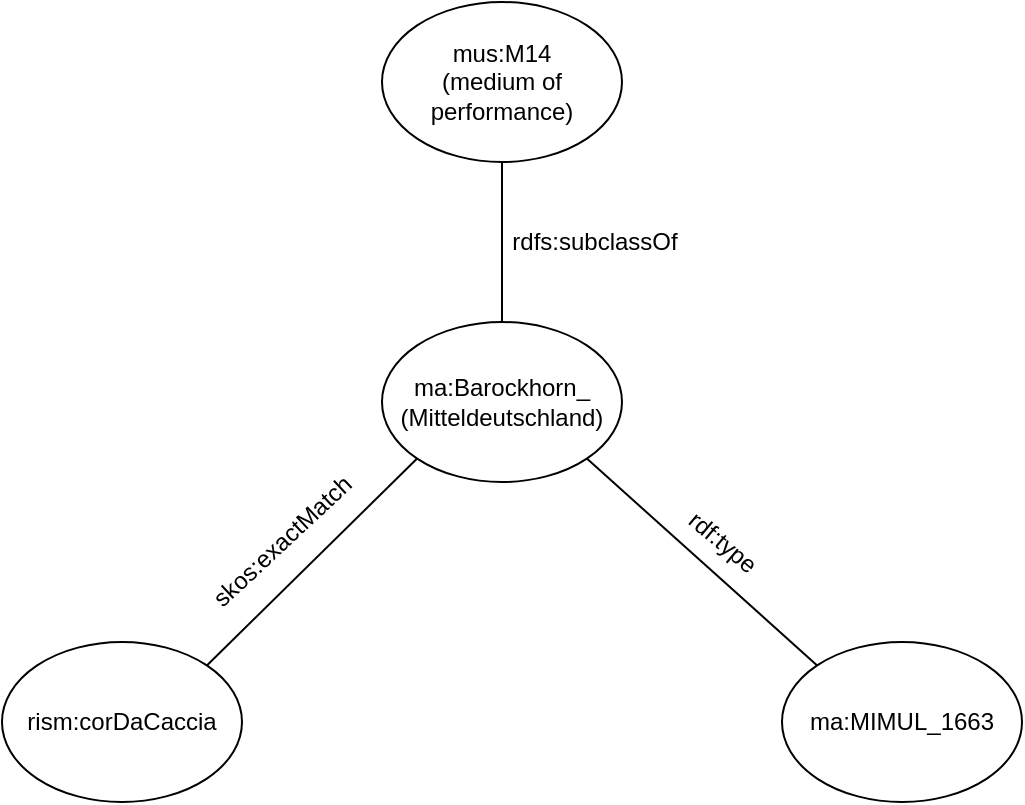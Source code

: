 <mxfile version="13.1.5"><diagram id="rZ2PwEW_QNEFfJLF4zQg" name="Page-1"><mxGraphModel dx="946" dy="628" grid="1" gridSize="10" guides="1" tooltips="1" connect="1" arrows="1" fold="1" page="1" pageScale="1" pageWidth="827" pageHeight="1169" math="0" shadow="0"><root><mxCell id="0"/><mxCell id="1" parent="0"/><mxCell id="ipnYYao-t9TJA6yGNGF8-28" style="edgeStyle=none;rounded=0;orthogonalLoop=1;jettySize=auto;html=1;exitX=1;exitY=0;exitDx=0;exitDy=0;entryX=0;entryY=1;entryDx=0;entryDy=0;endArrow=none;endFill=0;" parent="1" source="ipnYYao-t9TJA6yGNGF8-29" target="ipnYYao-t9TJA6yGNGF8-30" edge="1"><mxGeometry relative="1" as="geometry"/></mxCell><mxCell id="ipnYYao-t9TJA6yGNGF8-29" value="rism:corDaCaccia" style="ellipse;whiteSpace=wrap;html=1;strokeWidth=1;" parent="1" vertex="1"><mxGeometry x="370" y="600" width="120" height="80" as="geometry"/></mxCell><mxCell id="ipnYYao-t9TJA6yGNGF8-57" style="edgeStyle=none;rounded=0;orthogonalLoop=1;jettySize=auto;html=1;exitX=1;exitY=1;exitDx=0;exitDy=0;entryX=0;entryY=0;entryDx=0;entryDy=0;endArrow=none;endFill=0;" parent="1" source="ipnYYao-t9TJA6yGNGF8-30" target="_EseaCE7pfvpWXceeyWg-36" edge="1"><mxGeometry relative="1" as="geometry"/></mxCell><mxCell id="PtnVTLlMtXCtX-HDMITE-2" value="" style="edgeStyle=orthogonalEdgeStyle;rounded=0;orthogonalLoop=1;jettySize=auto;html=1;endArrow=none;endFill=0;" edge="1" parent="1" source="ipnYYao-t9TJA6yGNGF8-30" target="PtnVTLlMtXCtX-HDMITE-1"><mxGeometry relative="1" as="geometry"/></mxCell><mxCell id="ipnYYao-t9TJA6yGNGF8-30" value="ma:Barockhorn_&lt;br&gt;(Mitteldeutschland)" style="ellipse;whiteSpace=wrap;html=1;strokeWidth=1;" parent="1" vertex="1"><mxGeometry x="560" y="440" width="120" height="80" as="geometry"/></mxCell><mxCell id="PtnVTLlMtXCtX-HDMITE-1" value="mus:M14&lt;br&gt;(medium of performance)" style="ellipse;whiteSpace=wrap;html=1;strokeWidth=1;" vertex="1" parent="1"><mxGeometry x="560" y="280" width="120" height="80" as="geometry"/></mxCell><mxCell id="_EseaCE7pfvpWXceeyWg-1" value="skos:exactMatch" style="text;html=1;align=center;verticalAlign=middle;resizable=0;points=[];autosize=1;rotation=317;" parent="1" vertex="1"><mxGeometry x="460" y="540" width="100" height="20" as="geometry"/></mxCell><mxCell id="_EseaCE7pfvpWXceeyWg-2" value="rdf:type" style="text;html=1;align=center;verticalAlign=middle;resizable=0;points=[];autosize=1;rotation=40;" parent="1" vertex="1"><mxGeometry x="700" y="540" width="60" height="20" as="geometry"/></mxCell><mxCell id="_EseaCE7pfvpWXceeyWg-36" value="ma:MIMUL_1663" style="ellipse;whiteSpace=wrap;html=1;strokeWidth=1;" parent="1" vertex="1"><mxGeometry x="760" y="600" width="120" height="80" as="geometry"/></mxCell><mxCell id="PtnVTLlMtXCtX-HDMITE-3" value="rdfs:subclassOf" style="text;html=1;align=center;verticalAlign=middle;resizable=0;points=[];autosize=1;" vertex="1" parent="1"><mxGeometry x="616" y="390" width="100" height="20" as="geometry"/></mxCell></root></mxGraphModel></diagram></mxfile>